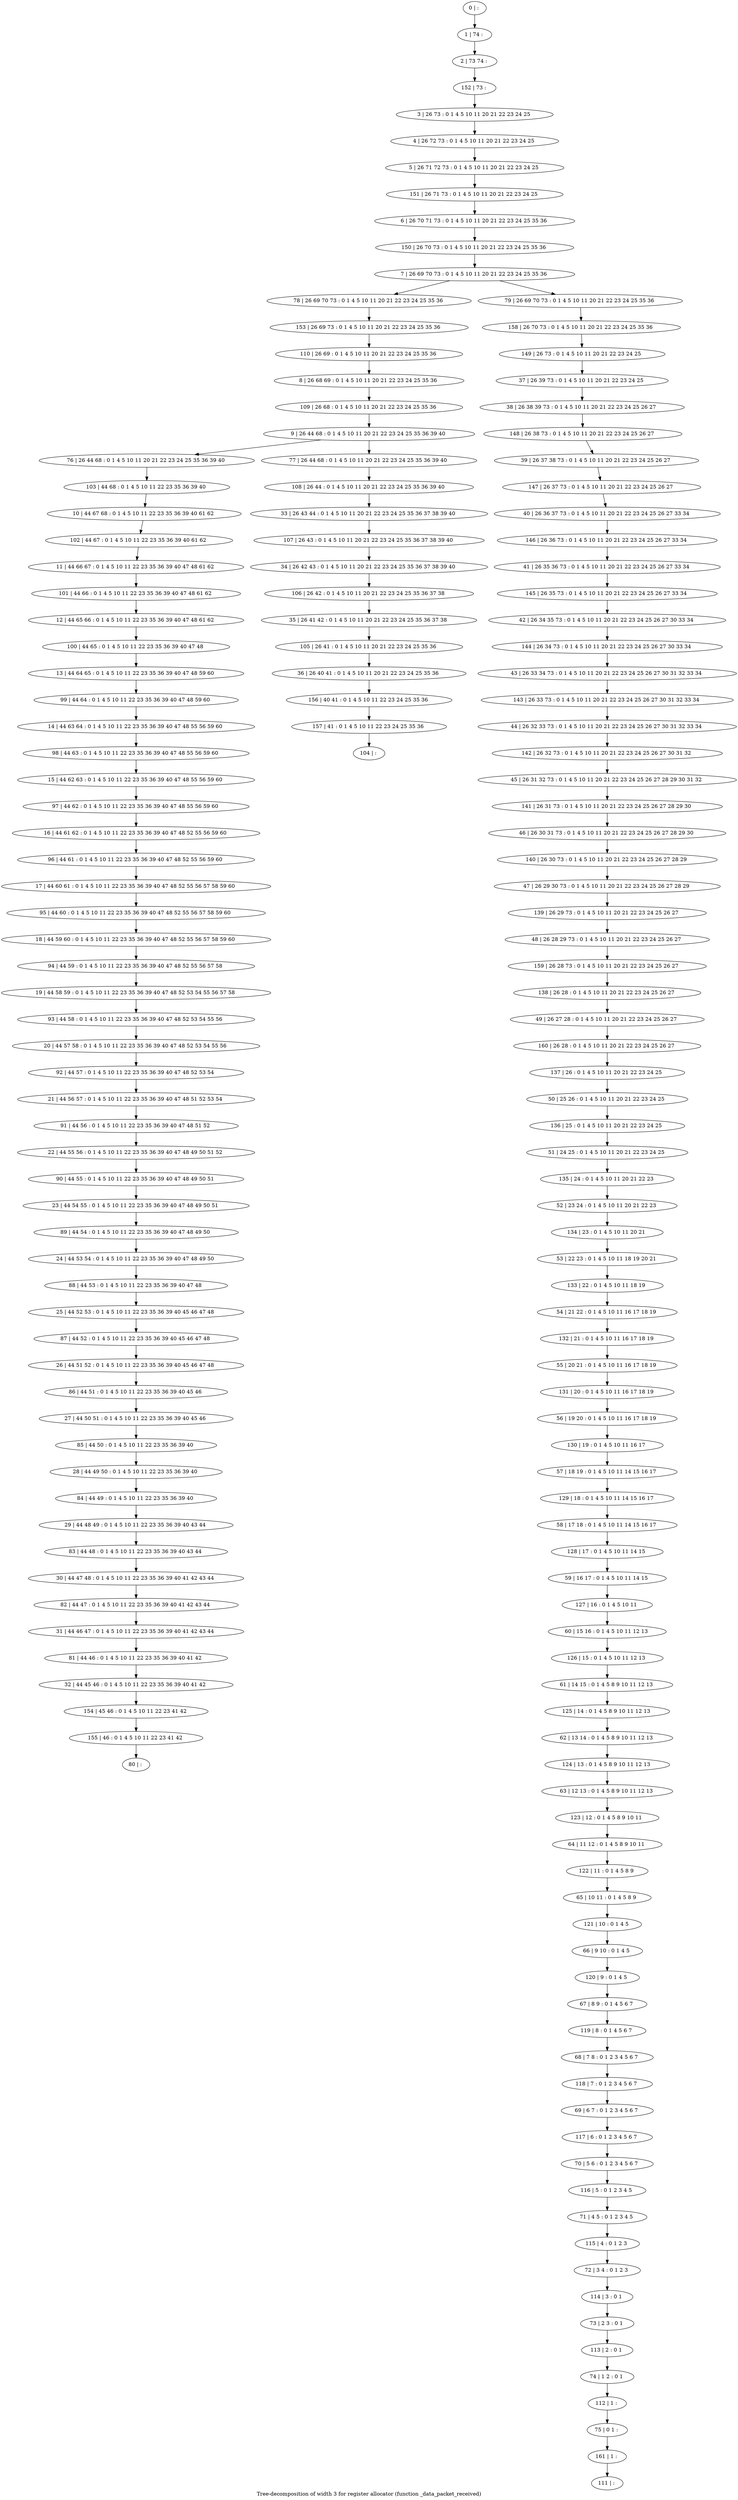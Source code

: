 digraph G {
graph [label="Tree-decomposition of width 3 for register allocator (function _data_packet_received)"]
0[label="0 | : "];
1[label="1 | 74 : "];
2[label="2 | 73 74 : "];
3[label="3 | 26 73 : 0 1 4 5 10 11 20 21 22 23 24 25 "];
4[label="4 | 26 72 73 : 0 1 4 5 10 11 20 21 22 23 24 25 "];
5[label="5 | 26 71 72 73 : 0 1 4 5 10 11 20 21 22 23 24 25 "];
6[label="6 | 26 70 71 73 : 0 1 4 5 10 11 20 21 22 23 24 25 35 36 "];
7[label="7 | 26 69 70 73 : 0 1 4 5 10 11 20 21 22 23 24 25 35 36 "];
8[label="8 | 26 68 69 : 0 1 4 5 10 11 20 21 22 23 24 25 35 36 "];
9[label="9 | 26 44 68 : 0 1 4 5 10 11 20 21 22 23 24 25 35 36 39 40 "];
10[label="10 | 44 67 68 : 0 1 4 5 10 11 22 23 35 36 39 40 61 62 "];
11[label="11 | 44 66 67 : 0 1 4 5 10 11 22 23 35 36 39 40 47 48 61 62 "];
12[label="12 | 44 65 66 : 0 1 4 5 10 11 22 23 35 36 39 40 47 48 61 62 "];
13[label="13 | 44 64 65 : 0 1 4 5 10 11 22 23 35 36 39 40 47 48 59 60 "];
14[label="14 | 44 63 64 : 0 1 4 5 10 11 22 23 35 36 39 40 47 48 55 56 59 60 "];
15[label="15 | 44 62 63 : 0 1 4 5 10 11 22 23 35 36 39 40 47 48 55 56 59 60 "];
16[label="16 | 44 61 62 : 0 1 4 5 10 11 22 23 35 36 39 40 47 48 52 55 56 59 60 "];
17[label="17 | 44 60 61 : 0 1 4 5 10 11 22 23 35 36 39 40 47 48 52 55 56 57 58 59 60 "];
18[label="18 | 44 59 60 : 0 1 4 5 10 11 22 23 35 36 39 40 47 48 52 55 56 57 58 59 60 "];
19[label="19 | 44 58 59 : 0 1 4 5 10 11 22 23 35 36 39 40 47 48 52 53 54 55 56 57 58 "];
20[label="20 | 44 57 58 : 0 1 4 5 10 11 22 23 35 36 39 40 47 48 52 53 54 55 56 "];
21[label="21 | 44 56 57 : 0 1 4 5 10 11 22 23 35 36 39 40 47 48 51 52 53 54 "];
22[label="22 | 44 55 56 : 0 1 4 5 10 11 22 23 35 36 39 40 47 48 49 50 51 52 "];
23[label="23 | 44 54 55 : 0 1 4 5 10 11 22 23 35 36 39 40 47 48 49 50 51 "];
24[label="24 | 44 53 54 : 0 1 4 5 10 11 22 23 35 36 39 40 47 48 49 50 "];
25[label="25 | 44 52 53 : 0 1 4 5 10 11 22 23 35 36 39 40 45 46 47 48 "];
26[label="26 | 44 51 52 : 0 1 4 5 10 11 22 23 35 36 39 40 45 46 47 48 "];
27[label="27 | 44 50 51 : 0 1 4 5 10 11 22 23 35 36 39 40 45 46 "];
28[label="28 | 44 49 50 : 0 1 4 5 10 11 22 23 35 36 39 40 "];
29[label="29 | 44 48 49 : 0 1 4 5 10 11 22 23 35 36 39 40 43 44 "];
30[label="30 | 44 47 48 : 0 1 4 5 10 11 22 23 35 36 39 40 41 42 43 44 "];
31[label="31 | 44 46 47 : 0 1 4 5 10 11 22 23 35 36 39 40 41 42 43 44 "];
32[label="32 | 44 45 46 : 0 1 4 5 10 11 22 23 35 36 39 40 41 42 "];
33[label="33 | 26 43 44 : 0 1 4 5 10 11 20 21 22 23 24 25 35 36 37 38 39 40 "];
34[label="34 | 26 42 43 : 0 1 4 5 10 11 20 21 22 23 24 25 35 36 37 38 39 40 "];
35[label="35 | 26 41 42 : 0 1 4 5 10 11 20 21 22 23 24 25 35 36 37 38 "];
36[label="36 | 26 40 41 : 0 1 4 5 10 11 20 21 22 23 24 25 35 36 "];
37[label="37 | 26 39 73 : 0 1 4 5 10 11 20 21 22 23 24 25 "];
38[label="38 | 26 38 39 73 : 0 1 4 5 10 11 20 21 22 23 24 25 26 27 "];
39[label="39 | 26 37 38 73 : 0 1 4 5 10 11 20 21 22 23 24 25 26 27 "];
40[label="40 | 26 36 37 73 : 0 1 4 5 10 11 20 21 22 23 24 25 26 27 33 34 "];
41[label="41 | 26 35 36 73 : 0 1 4 5 10 11 20 21 22 23 24 25 26 27 33 34 "];
42[label="42 | 26 34 35 73 : 0 1 4 5 10 11 20 21 22 23 24 25 26 27 30 33 34 "];
43[label="43 | 26 33 34 73 : 0 1 4 5 10 11 20 21 22 23 24 25 26 27 30 31 32 33 34 "];
44[label="44 | 26 32 33 73 : 0 1 4 5 10 11 20 21 22 23 24 25 26 27 30 31 32 33 34 "];
45[label="45 | 26 31 32 73 : 0 1 4 5 10 11 20 21 22 23 24 25 26 27 28 29 30 31 32 "];
46[label="46 | 26 30 31 73 : 0 1 4 5 10 11 20 21 22 23 24 25 26 27 28 29 30 "];
47[label="47 | 26 29 30 73 : 0 1 4 5 10 11 20 21 22 23 24 25 26 27 28 29 "];
48[label="48 | 26 28 29 73 : 0 1 4 5 10 11 20 21 22 23 24 25 26 27 "];
49[label="49 | 26 27 28 : 0 1 4 5 10 11 20 21 22 23 24 25 26 27 "];
50[label="50 | 25 26 : 0 1 4 5 10 11 20 21 22 23 24 25 "];
51[label="51 | 24 25 : 0 1 4 5 10 11 20 21 22 23 24 25 "];
52[label="52 | 23 24 : 0 1 4 5 10 11 20 21 22 23 "];
53[label="53 | 22 23 : 0 1 4 5 10 11 18 19 20 21 "];
54[label="54 | 21 22 : 0 1 4 5 10 11 16 17 18 19 "];
55[label="55 | 20 21 : 0 1 4 5 10 11 16 17 18 19 "];
56[label="56 | 19 20 : 0 1 4 5 10 11 16 17 18 19 "];
57[label="57 | 18 19 : 0 1 4 5 10 11 14 15 16 17 "];
58[label="58 | 17 18 : 0 1 4 5 10 11 14 15 16 17 "];
59[label="59 | 16 17 : 0 1 4 5 10 11 14 15 "];
60[label="60 | 15 16 : 0 1 4 5 10 11 12 13 "];
61[label="61 | 14 15 : 0 1 4 5 8 9 10 11 12 13 "];
62[label="62 | 13 14 : 0 1 4 5 8 9 10 11 12 13 "];
63[label="63 | 12 13 : 0 1 4 5 8 9 10 11 12 13 "];
64[label="64 | 11 12 : 0 1 4 5 8 9 10 11 "];
65[label="65 | 10 11 : 0 1 4 5 8 9 "];
66[label="66 | 9 10 : 0 1 4 5 "];
67[label="67 | 8 9 : 0 1 4 5 6 7 "];
68[label="68 | 7 8 : 0 1 2 3 4 5 6 7 "];
69[label="69 | 6 7 : 0 1 2 3 4 5 6 7 "];
70[label="70 | 5 6 : 0 1 2 3 4 5 6 7 "];
71[label="71 | 4 5 : 0 1 2 3 4 5 "];
72[label="72 | 3 4 : 0 1 2 3 "];
73[label="73 | 2 3 : 0 1 "];
74[label="74 | 1 2 : 0 1 "];
75[label="75 | 0 1 : "];
76[label="76 | 26 44 68 : 0 1 4 5 10 11 20 21 22 23 24 25 35 36 39 40 "];
77[label="77 | 26 44 68 : 0 1 4 5 10 11 20 21 22 23 24 25 35 36 39 40 "];
78[label="78 | 26 69 70 73 : 0 1 4 5 10 11 20 21 22 23 24 25 35 36 "];
79[label="79 | 26 69 70 73 : 0 1 4 5 10 11 20 21 22 23 24 25 35 36 "];
80[label="80 | : "];
81[label="81 | 44 46 : 0 1 4 5 10 11 22 23 35 36 39 40 41 42 "];
82[label="82 | 44 47 : 0 1 4 5 10 11 22 23 35 36 39 40 41 42 43 44 "];
83[label="83 | 44 48 : 0 1 4 5 10 11 22 23 35 36 39 40 43 44 "];
84[label="84 | 44 49 : 0 1 4 5 10 11 22 23 35 36 39 40 "];
85[label="85 | 44 50 : 0 1 4 5 10 11 22 23 35 36 39 40 "];
86[label="86 | 44 51 : 0 1 4 5 10 11 22 23 35 36 39 40 45 46 "];
87[label="87 | 44 52 : 0 1 4 5 10 11 22 23 35 36 39 40 45 46 47 48 "];
88[label="88 | 44 53 : 0 1 4 5 10 11 22 23 35 36 39 40 47 48 "];
89[label="89 | 44 54 : 0 1 4 5 10 11 22 23 35 36 39 40 47 48 49 50 "];
90[label="90 | 44 55 : 0 1 4 5 10 11 22 23 35 36 39 40 47 48 49 50 51 "];
91[label="91 | 44 56 : 0 1 4 5 10 11 22 23 35 36 39 40 47 48 51 52 "];
92[label="92 | 44 57 : 0 1 4 5 10 11 22 23 35 36 39 40 47 48 52 53 54 "];
93[label="93 | 44 58 : 0 1 4 5 10 11 22 23 35 36 39 40 47 48 52 53 54 55 56 "];
94[label="94 | 44 59 : 0 1 4 5 10 11 22 23 35 36 39 40 47 48 52 55 56 57 58 "];
95[label="95 | 44 60 : 0 1 4 5 10 11 22 23 35 36 39 40 47 48 52 55 56 57 58 59 60 "];
96[label="96 | 44 61 : 0 1 4 5 10 11 22 23 35 36 39 40 47 48 52 55 56 59 60 "];
97[label="97 | 44 62 : 0 1 4 5 10 11 22 23 35 36 39 40 47 48 55 56 59 60 "];
98[label="98 | 44 63 : 0 1 4 5 10 11 22 23 35 36 39 40 47 48 55 56 59 60 "];
99[label="99 | 44 64 : 0 1 4 5 10 11 22 23 35 36 39 40 47 48 59 60 "];
100[label="100 | 44 65 : 0 1 4 5 10 11 22 23 35 36 39 40 47 48 "];
101[label="101 | 44 66 : 0 1 4 5 10 11 22 23 35 36 39 40 47 48 61 62 "];
102[label="102 | 44 67 : 0 1 4 5 10 11 22 23 35 36 39 40 61 62 "];
103[label="103 | 44 68 : 0 1 4 5 10 11 22 23 35 36 39 40 "];
104[label="104 | : "];
105[label="105 | 26 41 : 0 1 4 5 10 11 20 21 22 23 24 25 35 36 "];
106[label="106 | 26 42 : 0 1 4 5 10 11 20 21 22 23 24 25 35 36 37 38 "];
107[label="107 | 26 43 : 0 1 4 5 10 11 20 21 22 23 24 25 35 36 37 38 39 40 "];
108[label="108 | 26 44 : 0 1 4 5 10 11 20 21 22 23 24 25 35 36 39 40 "];
109[label="109 | 26 68 : 0 1 4 5 10 11 20 21 22 23 24 25 35 36 "];
110[label="110 | 26 69 : 0 1 4 5 10 11 20 21 22 23 24 25 35 36 "];
111[label="111 | : "];
112[label="112 | 1 : "];
113[label="113 | 2 : 0 1 "];
114[label="114 | 3 : 0 1 "];
115[label="115 | 4 : 0 1 2 3 "];
116[label="116 | 5 : 0 1 2 3 4 5 "];
117[label="117 | 6 : 0 1 2 3 4 5 6 7 "];
118[label="118 | 7 : 0 1 2 3 4 5 6 7 "];
119[label="119 | 8 : 0 1 4 5 6 7 "];
120[label="120 | 9 : 0 1 4 5 "];
121[label="121 | 10 : 0 1 4 5 "];
122[label="122 | 11 : 0 1 4 5 8 9 "];
123[label="123 | 12 : 0 1 4 5 8 9 10 11 "];
124[label="124 | 13 : 0 1 4 5 8 9 10 11 12 13 "];
125[label="125 | 14 : 0 1 4 5 8 9 10 11 12 13 "];
126[label="126 | 15 : 0 1 4 5 10 11 12 13 "];
127[label="127 | 16 : 0 1 4 5 10 11 "];
128[label="128 | 17 : 0 1 4 5 10 11 14 15 "];
129[label="129 | 18 : 0 1 4 5 10 11 14 15 16 17 "];
130[label="130 | 19 : 0 1 4 5 10 11 16 17 "];
131[label="131 | 20 : 0 1 4 5 10 11 16 17 18 19 "];
132[label="132 | 21 : 0 1 4 5 10 11 16 17 18 19 "];
133[label="133 | 22 : 0 1 4 5 10 11 18 19 "];
134[label="134 | 23 : 0 1 4 5 10 11 20 21 "];
135[label="135 | 24 : 0 1 4 5 10 11 20 21 22 23 "];
136[label="136 | 25 : 0 1 4 5 10 11 20 21 22 23 24 25 "];
137[label="137 | 26 : 0 1 4 5 10 11 20 21 22 23 24 25 "];
138[label="138 | 26 28 : 0 1 4 5 10 11 20 21 22 23 24 25 26 27 "];
139[label="139 | 26 29 73 : 0 1 4 5 10 11 20 21 22 23 24 25 26 27 "];
140[label="140 | 26 30 73 : 0 1 4 5 10 11 20 21 22 23 24 25 26 27 28 29 "];
141[label="141 | 26 31 73 : 0 1 4 5 10 11 20 21 22 23 24 25 26 27 28 29 30 "];
142[label="142 | 26 32 73 : 0 1 4 5 10 11 20 21 22 23 24 25 26 27 30 31 32 "];
143[label="143 | 26 33 73 : 0 1 4 5 10 11 20 21 22 23 24 25 26 27 30 31 32 33 34 "];
144[label="144 | 26 34 73 : 0 1 4 5 10 11 20 21 22 23 24 25 26 27 30 33 34 "];
145[label="145 | 26 35 73 : 0 1 4 5 10 11 20 21 22 23 24 25 26 27 33 34 "];
146[label="146 | 26 36 73 : 0 1 4 5 10 11 20 21 22 23 24 25 26 27 33 34 "];
147[label="147 | 26 37 73 : 0 1 4 5 10 11 20 21 22 23 24 25 26 27 "];
148[label="148 | 26 38 73 : 0 1 4 5 10 11 20 21 22 23 24 25 26 27 "];
149[label="149 | 26 73 : 0 1 4 5 10 11 20 21 22 23 24 25 "];
150[label="150 | 26 70 73 : 0 1 4 5 10 11 20 21 22 23 24 25 35 36 "];
151[label="151 | 26 71 73 : 0 1 4 5 10 11 20 21 22 23 24 25 "];
152[label="152 | 73 : "];
153[label="153 | 26 69 73 : 0 1 4 5 10 11 20 21 22 23 24 25 35 36 "];
154[label="154 | 45 46 : 0 1 4 5 10 11 22 23 41 42 "];
155[label="155 | 46 : 0 1 4 5 10 11 22 23 41 42 "];
156[label="156 | 40 41 : 0 1 4 5 10 11 22 23 24 25 35 36 "];
157[label="157 | 41 : 0 1 4 5 10 11 22 23 24 25 35 36 "];
158[label="158 | 26 70 73 : 0 1 4 5 10 11 20 21 22 23 24 25 35 36 "];
159[label="159 | 26 28 73 : 0 1 4 5 10 11 20 21 22 23 24 25 26 27 "];
160[label="160 | 26 28 : 0 1 4 5 10 11 20 21 22 23 24 25 26 27 "];
161[label="161 | 1 : "];
0->1 ;
1->2 ;
3->4 ;
4->5 ;
37->38 ;
9->76 ;
9->77 ;
7->78 ;
7->79 ;
81->32 ;
31->81 ;
82->31 ;
30->82 ;
83->30 ;
29->83 ;
84->29 ;
28->84 ;
85->28 ;
27->85 ;
86->27 ;
26->86 ;
87->26 ;
25->87 ;
88->25 ;
24->88 ;
89->24 ;
23->89 ;
90->23 ;
22->90 ;
91->22 ;
21->91 ;
92->21 ;
20->92 ;
93->20 ;
19->93 ;
94->19 ;
18->94 ;
95->18 ;
17->95 ;
96->17 ;
16->96 ;
97->16 ;
15->97 ;
98->15 ;
14->98 ;
99->14 ;
13->99 ;
100->13 ;
12->100 ;
101->12 ;
11->101 ;
102->11 ;
10->102 ;
103->10 ;
76->103 ;
105->36 ;
35->105 ;
106->35 ;
34->106 ;
107->34 ;
33->107 ;
108->33 ;
77->108 ;
109->9 ;
8->109 ;
110->8 ;
112->75 ;
74->112 ;
113->74 ;
73->113 ;
114->73 ;
72->114 ;
115->72 ;
71->115 ;
116->71 ;
70->116 ;
117->70 ;
69->117 ;
118->69 ;
68->118 ;
119->68 ;
67->119 ;
120->67 ;
66->120 ;
121->66 ;
65->121 ;
122->65 ;
64->122 ;
123->64 ;
63->123 ;
124->63 ;
62->124 ;
125->62 ;
61->125 ;
126->61 ;
60->126 ;
127->60 ;
59->127 ;
128->59 ;
58->128 ;
129->58 ;
57->129 ;
130->57 ;
56->130 ;
131->56 ;
55->131 ;
132->55 ;
54->132 ;
133->54 ;
53->133 ;
134->53 ;
52->134 ;
135->52 ;
51->135 ;
136->51 ;
50->136 ;
137->50 ;
138->49 ;
139->48 ;
47->139 ;
140->47 ;
46->140 ;
141->46 ;
45->141 ;
142->45 ;
44->142 ;
143->44 ;
43->143 ;
144->43 ;
42->144 ;
145->42 ;
41->145 ;
146->41 ;
40->146 ;
147->40 ;
39->147 ;
148->39 ;
38->148 ;
149->37 ;
150->7 ;
6->150 ;
151->6 ;
5->151 ;
152->3 ;
2->152 ;
153->110 ;
78->153 ;
32->154 ;
155->80 ;
154->155 ;
36->156 ;
157->104 ;
156->157 ;
158->149 ;
79->158 ;
159->138 ;
48->159 ;
160->137 ;
49->160 ;
161->111 ;
75->161 ;
}
